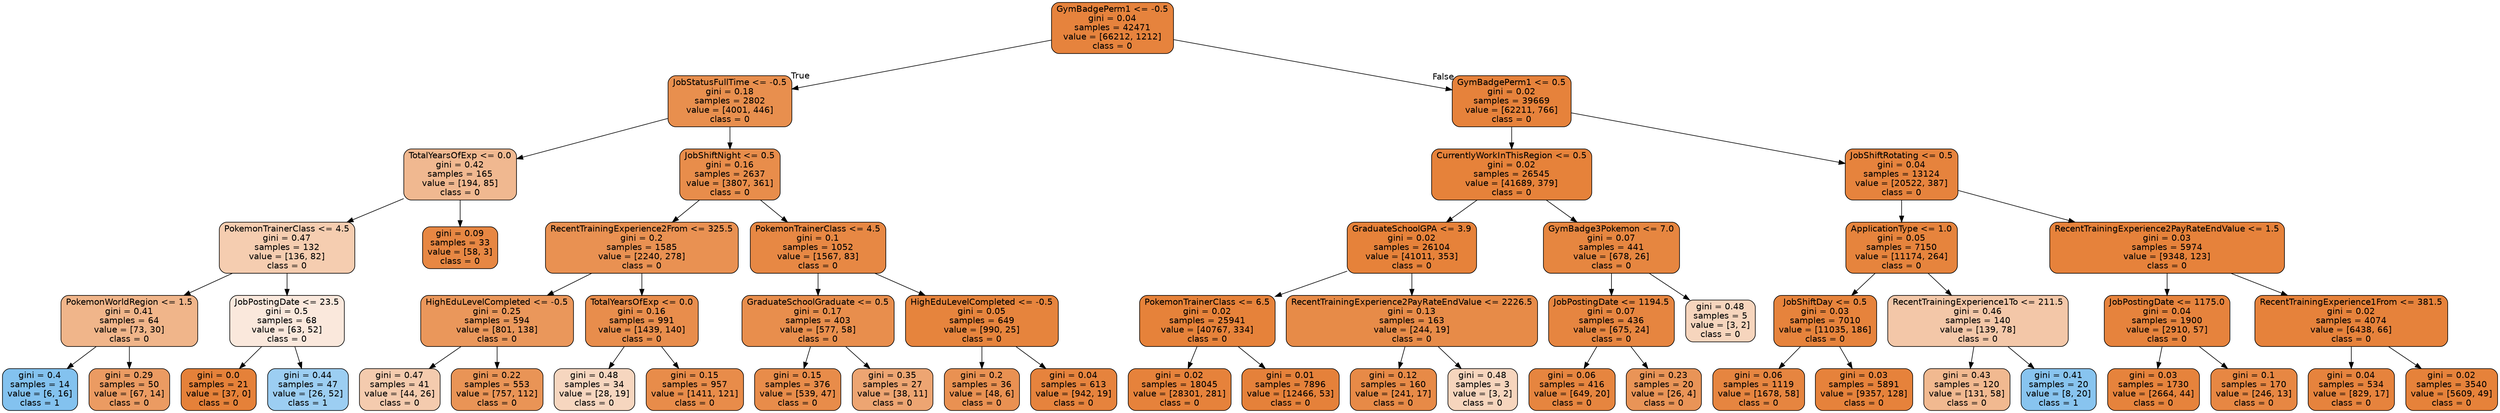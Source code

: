 digraph Tree {
node [shape=box, style="filled, rounded", color="black", fontname=helvetica] ;
edge [fontname=helvetica] ;
0 [label="GymBadgePerm1 <= -0.5\ngini = 0.04\nsamples = 42471\nvalue = [66212, 1212]\nclass = 0", fillcolor="#e58139fa"] ;
1 [label="JobStatusFullTime <= -0.5\ngini = 0.18\nsamples = 2802\nvalue = [4001, 446]\nclass = 0", fillcolor="#e58139e3"] ;
0 -> 1 [labeldistance=2.5, labelangle=45, headlabel="True"] ;
2 [label="TotalYearsOfExp <= 0.0\ngini = 0.42\nsamples = 165\nvalue = [194, 85]\nclass = 0", fillcolor="#e581398f"] ;
1 -> 2 ;
3 [label="PokemonTrainerClass <= 4.5\ngini = 0.47\nsamples = 132\nvalue = [136, 82]\nclass = 0", fillcolor="#e5813965"] ;
2 -> 3 ;
4 [label="PokemonWorldRegion <= 1.5\ngini = 0.41\nsamples = 64\nvalue = [73, 30]\nclass = 0", fillcolor="#e5813996"] ;
3 -> 4 ;
5 [label="gini = 0.4\nsamples = 14\nvalue = [6, 16]\nclass = 1", fillcolor="#399de59f"] ;
4 -> 5 ;
6 [label="gini = 0.29\nsamples = 50\nvalue = [67, 14]\nclass = 0", fillcolor="#e58139ca"] ;
4 -> 6 ;
7 [label="JobPostingDate <= 23.5\ngini = 0.5\nsamples = 68\nvalue = [63, 52]\nclass = 0", fillcolor="#e581392d"] ;
3 -> 7 ;
8 [label="gini = 0.0\nsamples = 21\nvalue = [37, 0]\nclass = 0", fillcolor="#e58139ff"] ;
7 -> 8 ;
9 [label="gini = 0.44\nsamples = 47\nvalue = [26, 52]\nclass = 1", fillcolor="#399de57f"] ;
7 -> 9 ;
10 [label="gini = 0.09\nsamples = 33\nvalue = [58, 3]\nclass = 0", fillcolor="#e58139f2"] ;
2 -> 10 ;
11 [label="JobShiftNight <= 0.5\ngini = 0.16\nsamples = 2637\nvalue = [3807, 361]\nclass = 0", fillcolor="#e58139e7"] ;
1 -> 11 ;
12 [label="RecentTrainingExperience2From <= 325.5\ngini = 0.2\nsamples = 1585\nvalue = [2240, 278]\nclass = 0", fillcolor="#e58139df"] ;
11 -> 12 ;
13 [label="HighEduLevelCompleted <= -0.5\ngini = 0.25\nsamples = 594\nvalue = [801, 138]\nclass = 0", fillcolor="#e58139d3"] ;
12 -> 13 ;
14 [label="gini = 0.47\nsamples = 41\nvalue = [44, 26]\nclass = 0", fillcolor="#e5813968"] ;
13 -> 14 ;
15 [label="gini = 0.22\nsamples = 553\nvalue = [757, 112]\nclass = 0", fillcolor="#e58139d9"] ;
13 -> 15 ;
16 [label="TotalYearsOfExp <= 0.0\ngini = 0.16\nsamples = 991\nvalue = [1439, 140]\nclass = 0", fillcolor="#e58139e6"] ;
12 -> 16 ;
17 [label="gini = 0.48\nsamples = 34\nvalue = [28, 19]\nclass = 0", fillcolor="#e5813952"] ;
16 -> 17 ;
18 [label="gini = 0.15\nsamples = 957\nvalue = [1411, 121]\nclass = 0", fillcolor="#e58139e9"] ;
16 -> 18 ;
19 [label="PokemonTrainerClass <= 4.5\ngini = 0.1\nsamples = 1052\nvalue = [1567, 83]\nclass = 0", fillcolor="#e58139f1"] ;
11 -> 19 ;
20 [label="GraduateSchoolGraduate <= 0.5\ngini = 0.17\nsamples = 403\nvalue = [577, 58]\nclass = 0", fillcolor="#e58139e5"] ;
19 -> 20 ;
21 [label="gini = 0.15\nsamples = 376\nvalue = [539, 47]\nclass = 0", fillcolor="#e58139e9"] ;
20 -> 21 ;
22 [label="gini = 0.35\nsamples = 27\nvalue = [38, 11]\nclass = 0", fillcolor="#e58139b5"] ;
20 -> 22 ;
23 [label="HighEduLevelCompleted <= -0.5\ngini = 0.05\nsamples = 649\nvalue = [990, 25]\nclass = 0", fillcolor="#e58139f9"] ;
19 -> 23 ;
24 [label="gini = 0.2\nsamples = 36\nvalue = [48, 6]\nclass = 0", fillcolor="#e58139df"] ;
23 -> 24 ;
25 [label="gini = 0.04\nsamples = 613\nvalue = [942, 19]\nclass = 0", fillcolor="#e58139fa"] ;
23 -> 25 ;
26 [label="GymBadgePerm1 <= 0.5\ngini = 0.02\nsamples = 39669\nvalue = [62211, 766]\nclass = 0", fillcolor="#e58139fc"] ;
0 -> 26 [labeldistance=2.5, labelangle=-45, headlabel="False"] ;
27 [label="CurrentlyWorkInThisRegion <= 0.5\ngini = 0.02\nsamples = 26545\nvalue = [41689, 379]\nclass = 0", fillcolor="#e58139fd"] ;
26 -> 27 ;
28 [label="GraduateSchoolGPA <= 3.9\ngini = 0.02\nsamples = 26104\nvalue = [41011, 353]\nclass = 0", fillcolor="#e58139fd"] ;
27 -> 28 ;
29 [label="PokemonTrainerClass <= 6.5\ngini = 0.02\nsamples = 25941\nvalue = [40767, 334]\nclass = 0", fillcolor="#e58139fd"] ;
28 -> 29 ;
30 [label="gini = 0.02\nsamples = 18045\nvalue = [28301, 281]\nclass = 0", fillcolor="#e58139fc"] ;
29 -> 30 ;
31 [label="gini = 0.01\nsamples = 7896\nvalue = [12466, 53]\nclass = 0", fillcolor="#e58139fe"] ;
29 -> 31 ;
32 [label="RecentTrainingExperience2PayRateEndValue <= 2226.5\ngini = 0.13\nsamples = 163\nvalue = [244, 19]\nclass = 0", fillcolor="#e58139eb"] ;
28 -> 32 ;
33 [label="gini = 0.12\nsamples = 160\nvalue = [241, 17]\nclass = 0", fillcolor="#e58139ed"] ;
32 -> 33 ;
34 [label="gini = 0.48\nsamples = 3\nvalue = [3, 2]\nclass = 0", fillcolor="#e5813955"] ;
32 -> 34 ;
35 [label="GymBadge3Pokemon <= 7.0\ngini = 0.07\nsamples = 441\nvalue = [678, 26]\nclass = 0", fillcolor="#e58139f5"] ;
27 -> 35 ;
36 [label="JobPostingDate <= 1194.5\ngini = 0.07\nsamples = 436\nvalue = [675, 24]\nclass = 0", fillcolor="#e58139f6"] ;
35 -> 36 ;
37 [label="gini = 0.06\nsamples = 416\nvalue = [649, 20]\nclass = 0", fillcolor="#e58139f7"] ;
36 -> 37 ;
38 [label="gini = 0.23\nsamples = 20\nvalue = [26, 4]\nclass = 0", fillcolor="#e58139d8"] ;
36 -> 38 ;
39 [label="gini = 0.48\nsamples = 5\nvalue = [3, 2]\nclass = 0", fillcolor="#e5813955"] ;
35 -> 39 ;
40 [label="JobShiftRotating <= 0.5\ngini = 0.04\nsamples = 13124\nvalue = [20522, 387]\nclass = 0", fillcolor="#e58139fa"] ;
26 -> 40 ;
41 [label="ApplicationType <= 1.0\ngini = 0.05\nsamples = 7150\nvalue = [11174, 264]\nclass = 0", fillcolor="#e58139f9"] ;
40 -> 41 ;
42 [label="JobShiftDay <= 0.5\ngini = 0.03\nsamples = 7010\nvalue = [11035, 186]\nclass = 0", fillcolor="#e58139fb"] ;
41 -> 42 ;
43 [label="gini = 0.06\nsamples = 1119\nvalue = [1678, 58]\nclass = 0", fillcolor="#e58139f6"] ;
42 -> 43 ;
44 [label="gini = 0.03\nsamples = 5891\nvalue = [9357, 128]\nclass = 0", fillcolor="#e58139fc"] ;
42 -> 44 ;
45 [label="RecentTrainingExperience1To <= 211.5\ngini = 0.46\nsamples = 140\nvalue = [139, 78]\nclass = 0", fillcolor="#e5813970"] ;
41 -> 45 ;
46 [label="gini = 0.43\nsamples = 120\nvalue = [131, 58]\nclass = 0", fillcolor="#e581398e"] ;
45 -> 46 ;
47 [label="gini = 0.41\nsamples = 20\nvalue = [8, 20]\nclass = 1", fillcolor="#399de599"] ;
45 -> 47 ;
48 [label="RecentTrainingExperience2PayRateEndValue <= 1.5\ngini = 0.03\nsamples = 5974\nvalue = [9348, 123]\nclass = 0", fillcolor="#e58139fc"] ;
40 -> 48 ;
49 [label="JobPostingDate <= 1175.0\ngini = 0.04\nsamples = 1900\nvalue = [2910, 57]\nclass = 0", fillcolor="#e58139fa"] ;
48 -> 49 ;
50 [label="gini = 0.03\nsamples = 1730\nvalue = [2664, 44]\nclass = 0", fillcolor="#e58139fb"] ;
49 -> 50 ;
51 [label="gini = 0.1\nsamples = 170\nvalue = [246, 13]\nclass = 0", fillcolor="#e58139f2"] ;
49 -> 51 ;
52 [label="RecentTrainingExperience1From <= 381.5\ngini = 0.02\nsamples = 4074\nvalue = [6438, 66]\nclass = 0", fillcolor="#e58139fc"] ;
48 -> 52 ;
53 [label="gini = 0.04\nsamples = 534\nvalue = [829, 17]\nclass = 0", fillcolor="#e58139fa"] ;
52 -> 53 ;
54 [label="gini = 0.02\nsamples = 3540\nvalue = [5609, 49]\nclass = 0", fillcolor="#e58139fd"] ;
52 -> 54 ;
}